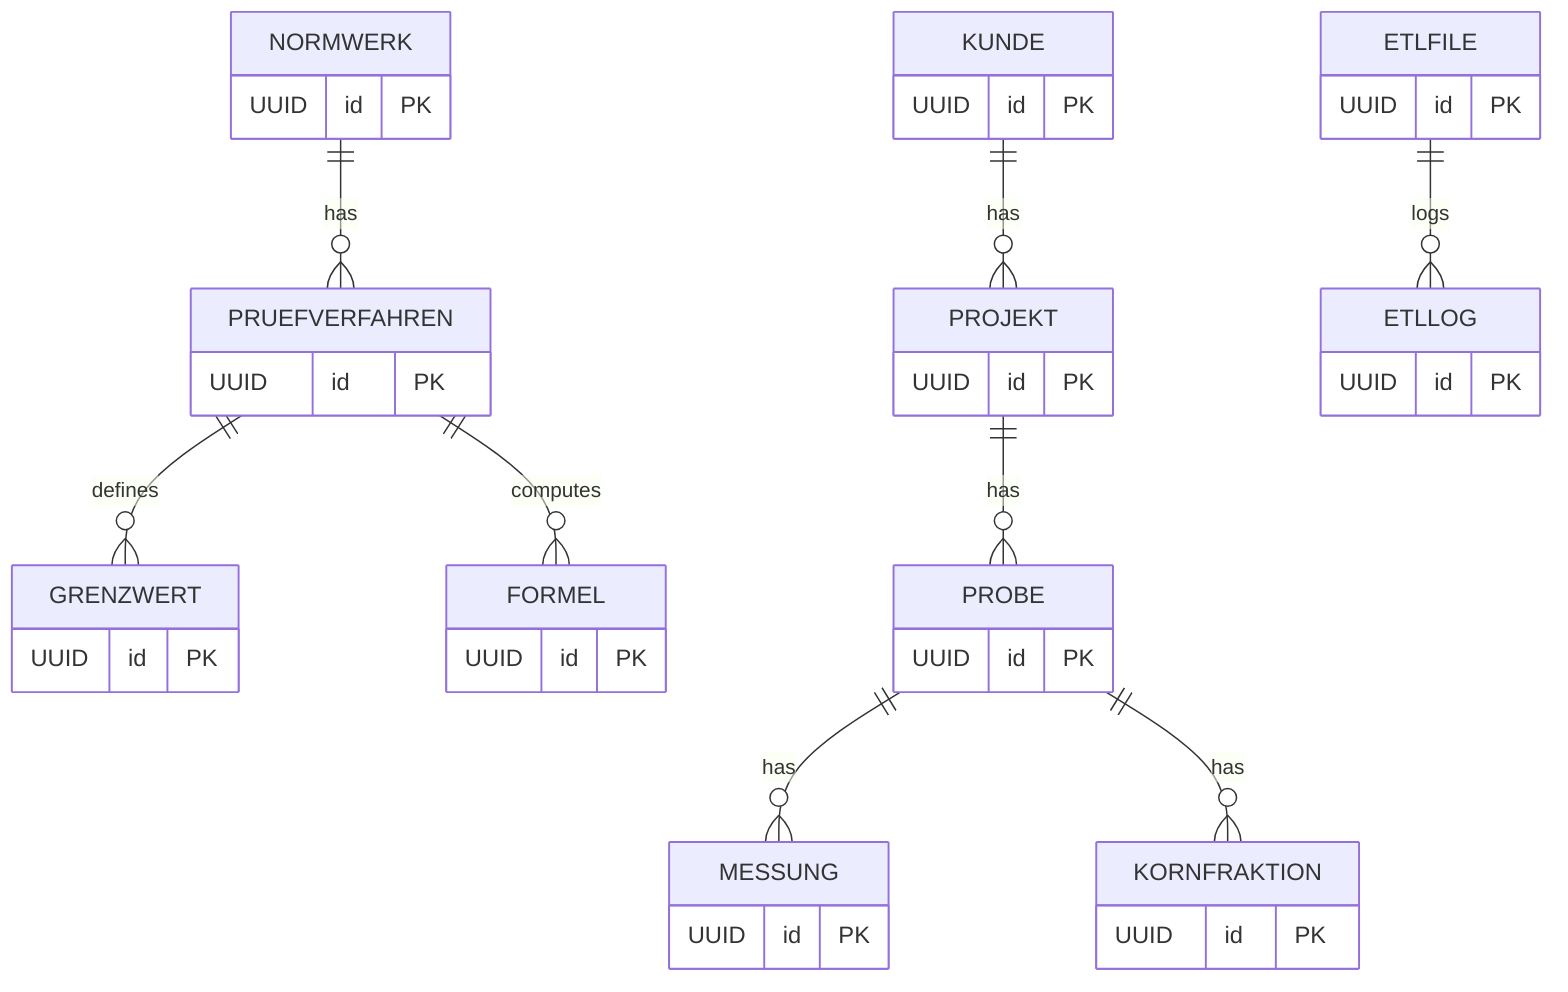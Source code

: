 erDiagram
  NORMWERK ||--o{ PRUEFVERFAHREN : has
  PRUEFVERFAHREN ||--o{ GRENZWERT : defines
  PRUEFVERFAHREN ||--o{ FORMEL : computes
  KUNDE ||--o{ PROJEKT : has
  PROJEKT ||--o{ PROBE : has
  PROBE ||--o{ MESSUNG : has
  PROBE ||--o{ KORNFRAKTION : has
  ETLFILE ||--o{ ETLLOG : logs

  NORMWERK { UUID id PK }
  PRUEFVERFAHREN { UUID id PK }
  GRENZWERT { UUID id PK }
  FORMEL { UUID id PK }
  KUNDE { UUID id PK }
  PROJEKT { UUID id PK }
  PROBE { UUID id PK }
  MESSUNG { UUID id PK }
  KORNFRAKTION { UUID id PK }
  ETLFILE { UUID id PK }
  ETLLOG { UUID id PK }